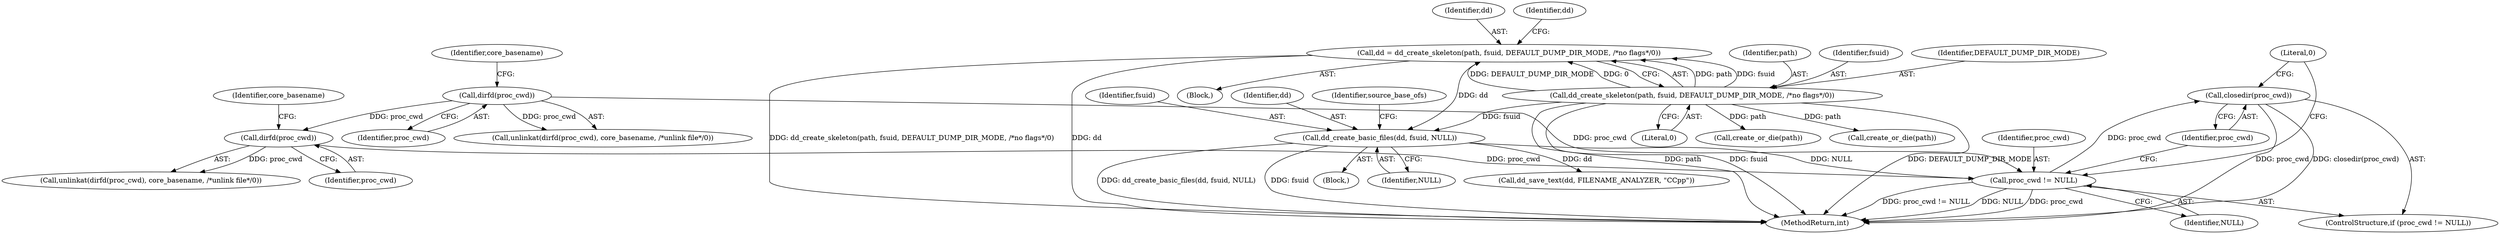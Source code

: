 digraph "0_abrt_8939398b82006ba1fec4ed491339fc075f43fc7c_1@API" {
"1001138" [label="(Call,closedir(proc_cwd))"];
"1001135" [label="(Call,proc_cwd != NULL)"];
"1000983" [label="(Call,dirfd(proc_cwd))"];
"1000952" [label="(Call,dirfd(proc_cwd))"];
"1000656" [label="(Call,dd_create_basic_files(dd, fsuid, NULL))"];
"1000641" [label="(Call,dd = dd_create_skeleton(path, fsuid, DEFAULT_DUMP_DIR_MODE, /*no flags*/0))"];
"1000643" [label="(Call,dd_create_skeleton(path, fsuid, DEFAULT_DUMP_DIR_MODE, /*no flags*/0))"];
"1001135" [label="(Call,proc_cwd != NULL)"];
"1000642" [label="(Identifier,dd)"];
"1000884" [label="(Call,create_or_die(path))"];
"1000954" [label="(Identifier,core_basename)"];
"1000783" [label="(Call,dd_save_text(dd, FILENAME_ANALYZER, \"CCpp\"))"];
"1000656" [label="(Call,dd_create_basic_files(dd, fsuid, NULL))"];
"1001136" [label="(Identifier,proc_cwd)"];
"1000641" [label="(Call,dd = dd_create_skeleton(path, fsuid, DEFAULT_DUMP_DIR_MODE, /*no flags*/0))"];
"1000658" [label="(Identifier,fsuid)"];
"1001228" [label="(MethodReturn,int)"];
"1000657" [label="(Identifier,dd)"];
"1000650" [label="(Block,)"];
"1000649" [label="(Identifier,dd)"];
"1000647" [label="(Literal,0)"];
"1000150" [label="(Block,)"];
"1000644" [label="(Identifier,path)"];
"1000951" [label="(Call,unlinkat(dirfd(proc_cwd), core_basename, /*unlink file*/0))"];
"1000982" [label="(Call,unlinkat(dirfd(proc_cwd), core_basename, /*unlink file*/0))"];
"1001134" [label="(ControlStructure,if (proc_cwd != NULL))"];
"1000643" [label="(Call,dd_create_skeleton(path, fsuid, DEFAULT_DUMP_DIR_MODE, /*no flags*/0))"];
"1001138" [label="(Call,closedir(proc_cwd))"];
"1001141" [label="(Literal,0)"];
"1000983" [label="(Call,dirfd(proc_cwd))"];
"1000918" [label="(Call,create_or_die(path))"];
"1000645" [label="(Identifier,fsuid)"];
"1000646" [label="(Identifier,DEFAULT_DUMP_DIR_MODE)"];
"1001139" [label="(Identifier,proc_cwd)"];
"1000952" [label="(Call,dirfd(proc_cwd))"];
"1000984" [label="(Identifier,proc_cwd)"];
"1000659" [label="(Identifier,NULL)"];
"1000663" [label="(Identifier,source_base_ofs)"];
"1001137" [label="(Identifier,NULL)"];
"1000953" [label="(Identifier,proc_cwd)"];
"1000985" [label="(Identifier,core_basename)"];
"1001138" -> "1001134"  [label="AST: "];
"1001138" -> "1001139"  [label="CFG: "];
"1001139" -> "1001138"  [label="AST: "];
"1001141" -> "1001138"  [label="CFG: "];
"1001138" -> "1001228"  [label="DDG: proc_cwd"];
"1001138" -> "1001228"  [label="DDG: closedir(proc_cwd)"];
"1001135" -> "1001138"  [label="DDG: proc_cwd"];
"1001135" -> "1001134"  [label="AST: "];
"1001135" -> "1001137"  [label="CFG: "];
"1001136" -> "1001135"  [label="AST: "];
"1001137" -> "1001135"  [label="AST: "];
"1001139" -> "1001135"  [label="CFG: "];
"1001141" -> "1001135"  [label="CFG: "];
"1001135" -> "1001228"  [label="DDG: proc_cwd != NULL"];
"1001135" -> "1001228"  [label="DDG: NULL"];
"1001135" -> "1001228"  [label="DDG: proc_cwd"];
"1000983" -> "1001135"  [label="DDG: proc_cwd"];
"1000952" -> "1001135"  [label="DDG: proc_cwd"];
"1000656" -> "1001135"  [label="DDG: NULL"];
"1000983" -> "1000982"  [label="AST: "];
"1000983" -> "1000984"  [label="CFG: "];
"1000984" -> "1000983"  [label="AST: "];
"1000985" -> "1000983"  [label="CFG: "];
"1000983" -> "1000982"  [label="DDG: proc_cwd"];
"1000952" -> "1000983"  [label="DDG: proc_cwd"];
"1000952" -> "1000951"  [label="AST: "];
"1000952" -> "1000953"  [label="CFG: "];
"1000953" -> "1000952"  [label="AST: "];
"1000954" -> "1000952"  [label="CFG: "];
"1000952" -> "1000951"  [label="DDG: proc_cwd"];
"1000656" -> "1000650"  [label="AST: "];
"1000656" -> "1000659"  [label="CFG: "];
"1000657" -> "1000656"  [label="AST: "];
"1000658" -> "1000656"  [label="AST: "];
"1000659" -> "1000656"  [label="AST: "];
"1000663" -> "1000656"  [label="CFG: "];
"1000656" -> "1001228"  [label="DDG: dd_create_basic_files(dd, fsuid, NULL)"];
"1000656" -> "1001228"  [label="DDG: fsuid"];
"1000641" -> "1000656"  [label="DDG: dd"];
"1000643" -> "1000656"  [label="DDG: fsuid"];
"1000656" -> "1000783"  [label="DDG: dd"];
"1000641" -> "1000150"  [label="AST: "];
"1000641" -> "1000643"  [label="CFG: "];
"1000642" -> "1000641"  [label="AST: "];
"1000643" -> "1000641"  [label="AST: "];
"1000649" -> "1000641"  [label="CFG: "];
"1000641" -> "1001228"  [label="DDG: dd_create_skeleton(path, fsuid, DEFAULT_DUMP_DIR_MODE, /*no flags*/0)"];
"1000641" -> "1001228"  [label="DDG: dd"];
"1000643" -> "1000641"  [label="DDG: path"];
"1000643" -> "1000641"  [label="DDG: fsuid"];
"1000643" -> "1000641"  [label="DDG: DEFAULT_DUMP_DIR_MODE"];
"1000643" -> "1000641"  [label="DDG: 0"];
"1000643" -> "1000647"  [label="CFG: "];
"1000644" -> "1000643"  [label="AST: "];
"1000645" -> "1000643"  [label="AST: "];
"1000646" -> "1000643"  [label="AST: "];
"1000647" -> "1000643"  [label="AST: "];
"1000643" -> "1001228"  [label="DDG: DEFAULT_DUMP_DIR_MODE"];
"1000643" -> "1001228"  [label="DDG: path"];
"1000643" -> "1001228"  [label="DDG: fsuid"];
"1000643" -> "1000884"  [label="DDG: path"];
"1000643" -> "1000918"  [label="DDG: path"];
}
